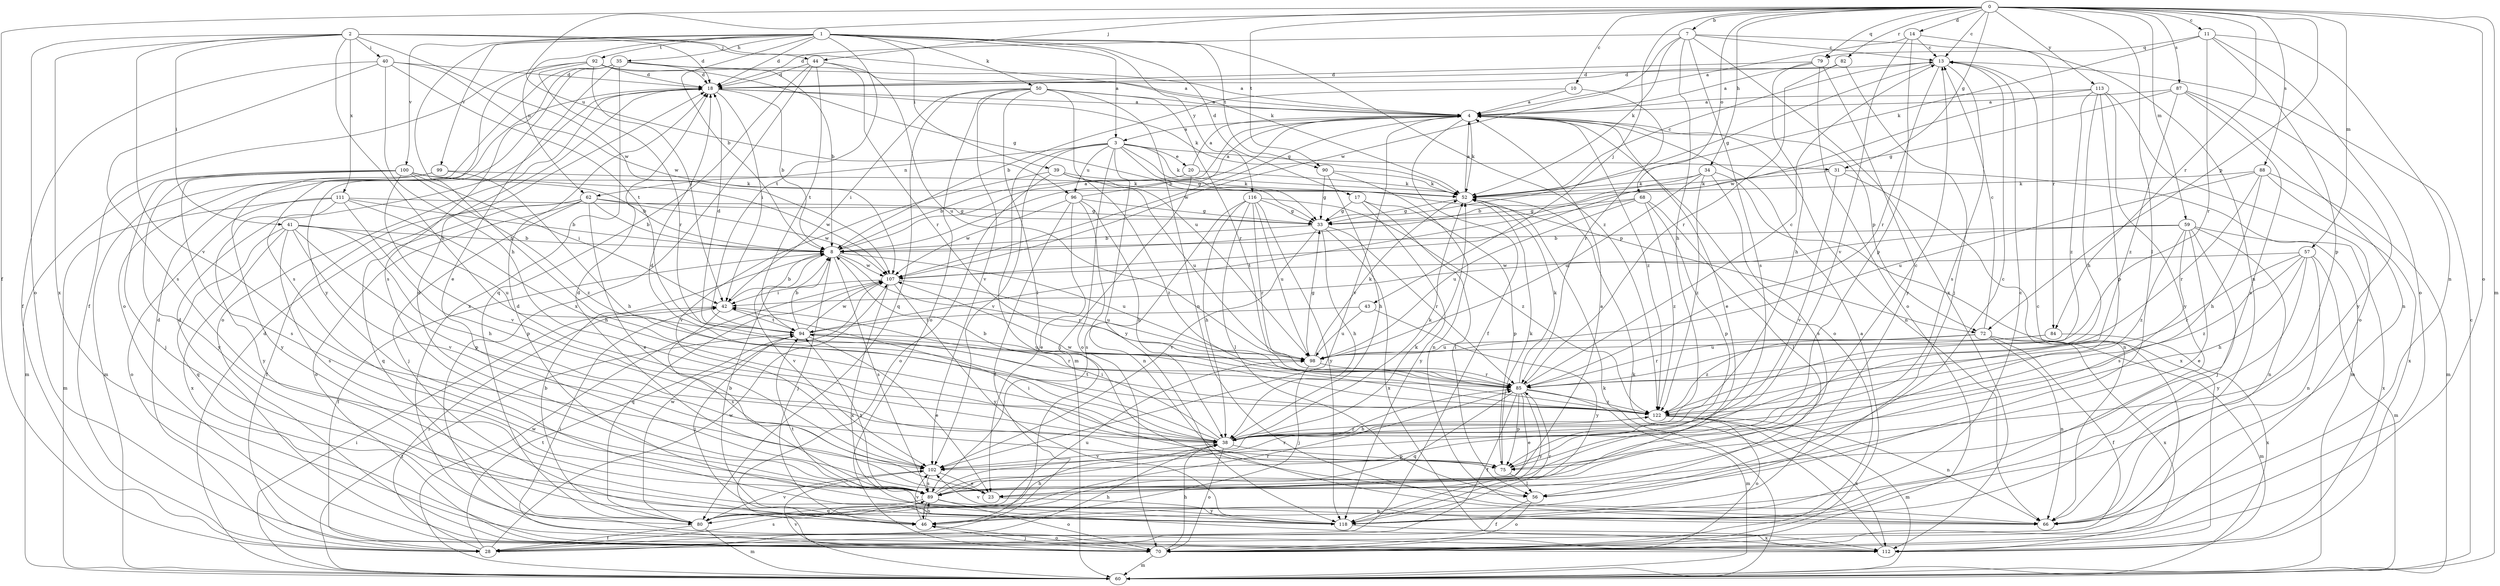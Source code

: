 strict digraph  {
0;
1;
2;
3;
4;
7;
8;
10;
11;
13;
14;
17;
18;
20;
23;
28;
31;
33;
34;
35;
38;
39;
40;
41;
42;
43;
44;
46;
50;
52;
56;
57;
59;
60;
62;
66;
68;
70;
72;
75;
79;
80;
82;
84;
85;
87;
88;
89;
90;
92;
94;
96;
98;
99;
100;
102;
107;
111;
112;
113;
116;
118;
122;
0 -> 7  [label=b];
0 -> 10  [label=c];
0 -> 11  [label=c];
0 -> 13  [label=c];
0 -> 14  [label=d];
0 -> 28  [label=f];
0 -> 31  [label=g];
0 -> 34  [label=h];
0 -> 43  [label=j];
0 -> 44  [label=j];
0 -> 56  [label=l];
0 -> 57  [label=m];
0 -> 59  [label=m];
0 -> 60  [label=m];
0 -> 68  [label=o];
0 -> 70  [label=o];
0 -> 72  [label=p];
0 -> 79  [label=q];
0 -> 82  [label=r];
0 -> 84  [label=r];
0 -> 87  [label=s];
0 -> 88  [label=s];
0 -> 90  [label=t];
0 -> 96  [label=u];
0 -> 113  [label=y];
1 -> 3  [label=a];
1 -> 8  [label=b];
1 -> 17  [label=d];
1 -> 18  [label=d];
1 -> 35  [label=h];
1 -> 38  [label=h];
1 -> 39  [label=i];
1 -> 50  [label=k];
1 -> 62  [label=n];
1 -> 90  [label=t];
1 -> 92  [label=t];
1 -> 94  [label=t];
1 -> 99  [label=v];
1 -> 100  [label=v];
1 -> 116  [label=y];
1 -> 122  [label=z];
2 -> 18  [label=d];
2 -> 38  [label=h];
2 -> 40  [label=i];
2 -> 41  [label=i];
2 -> 44  [label=j];
2 -> 52  [label=k];
2 -> 70  [label=o];
2 -> 102  [label=v];
2 -> 107  [label=w];
2 -> 111  [label=x];
2 -> 112  [label=x];
3 -> 20  [label=e];
3 -> 31  [label=g];
3 -> 33  [label=g];
3 -> 52  [label=k];
3 -> 60  [label=m];
3 -> 62  [label=n];
3 -> 70  [label=o];
3 -> 72  [label=p];
3 -> 96  [label=u];
3 -> 102  [label=v];
3 -> 118  [label=y];
4 -> 3  [label=a];
4 -> 8  [label=b];
4 -> 23  [label=e];
4 -> 28  [label=f];
4 -> 52  [label=k];
4 -> 66  [label=n];
4 -> 70  [label=o];
4 -> 72  [label=p];
4 -> 102  [label=v];
4 -> 107  [label=w];
4 -> 122  [label=z];
7 -> 13  [label=c];
7 -> 18  [label=d];
7 -> 38  [label=h];
7 -> 52  [label=k];
7 -> 84  [label=r];
7 -> 89  [label=s];
7 -> 107  [label=w];
7 -> 112  [label=x];
8 -> 4  [label=a];
8 -> 28  [label=f];
8 -> 46  [label=j];
8 -> 85  [label=r];
8 -> 89  [label=s];
8 -> 98  [label=u];
8 -> 102  [label=v];
8 -> 107  [label=w];
10 -> 4  [label=a];
10 -> 8  [label=b];
10 -> 85  [label=r];
11 -> 52  [label=k];
11 -> 66  [label=n];
11 -> 70  [label=o];
11 -> 75  [label=p];
11 -> 79  [label=q];
11 -> 85  [label=r];
13 -> 18  [label=d];
13 -> 33  [label=g];
13 -> 85  [label=r];
13 -> 89  [label=s];
14 -> 4  [label=a];
14 -> 13  [label=c];
14 -> 66  [label=n];
14 -> 75  [label=p];
14 -> 102  [label=v];
17 -> 33  [label=g];
17 -> 56  [label=l];
17 -> 75  [label=p];
17 -> 118  [label=y];
18 -> 4  [label=a];
18 -> 8  [label=b];
18 -> 42  [label=i];
18 -> 52  [label=k];
18 -> 70  [label=o];
20 -> 4  [label=a];
20 -> 8  [label=b];
20 -> 46  [label=j];
20 -> 52  [label=k];
23 -> 18  [label=d];
23 -> 118  [label=y];
28 -> 18  [label=d];
28 -> 38  [label=h];
28 -> 42  [label=i];
28 -> 89  [label=s];
28 -> 94  [label=t];
28 -> 107  [label=w];
31 -> 52  [label=k];
31 -> 60  [label=m];
31 -> 66  [label=n];
31 -> 102  [label=v];
33 -> 8  [label=b];
33 -> 38  [label=h];
33 -> 85  [label=r];
33 -> 102  [label=v];
33 -> 112  [label=x];
34 -> 8  [label=b];
34 -> 52  [label=k];
34 -> 89  [label=s];
34 -> 98  [label=u];
34 -> 112  [label=x];
34 -> 122  [label=z];
35 -> 4  [label=a];
35 -> 8  [label=b];
35 -> 18  [label=d];
35 -> 23  [label=e];
35 -> 70  [label=o];
35 -> 89  [label=s];
35 -> 112  [label=x];
35 -> 118  [label=y];
38 -> 18  [label=d];
38 -> 42  [label=i];
38 -> 52  [label=k];
38 -> 70  [label=o];
38 -> 75  [label=p];
38 -> 102  [label=v];
38 -> 122  [label=z];
39 -> 52  [label=k];
39 -> 70  [label=o];
39 -> 98  [label=u];
39 -> 102  [label=v];
39 -> 122  [label=z];
40 -> 18  [label=d];
40 -> 28  [label=f];
40 -> 38  [label=h];
40 -> 89  [label=s];
40 -> 94  [label=t];
40 -> 107  [label=w];
41 -> 8  [label=b];
41 -> 38  [label=h];
41 -> 75  [label=p];
41 -> 80  [label=q];
41 -> 89  [label=s];
41 -> 98  [label=u];
41 -> 102  [label=v];
41 -> 112  [label=x];
42 -> 8  [label=b];
42 -> 89  [label=s];
42 -> 94  [label=t];
43 -> 94  [label=t];
43 -> 98  [label=u];
43 -> 118  [label=y];
44 -> 18  [label=d];
44 -> 80  [label=q];
44 -> 85  [label=r];
44 -> 94  [label=t];
44 -> 98  [label=u];
44 -> 112  [label=x];
46 -> 8  [label=b];
46 -> 70  [label=o];
46 -> 89  [label=s];
46 -> 102  [label=v];
50 -> 4  [label=a];
50 -> 42  [label=i];
50 -> 56  [label=l];
50 -> 66  [label=n];
50 -> 70  [label=o];
50 -> 80  [label=q];
50 -> 85  [label=r];
50 -> 98  [label=u];
50 -> 102  [label=v];
52 -> 4  [label=a];
52 -> 13  [label=c];
52 -> 33  [label=g];
56 -> 13  [label=c];
56 -> 28  [label=f];
56 -> 70  [label=o];
57 -> 38  [label=h];
57 -> 60  [label=m];
57 -> 66  [label=n];
57 -> 85  [label=r];
57 -> 107  [label=w];
57 -> 118  [label=y];
57 -> 122  [label=z];
59 -> 8  [label=b];
59 -> 23  [label=e];
59 -> 42  [label=i];
59 -> 46  [label=j];
59 -> 66  [label=n];
59 -> 89  [label=s];
59 -> 112  [label=x];
59 -> 122  [label=z];
60 -> 13  [label=c];
60 -> 18  [label=d];
60 -> 42  [label=i];
60 -> 52  [label=k];
60 -> 94  [label=t];
60 -> 102  [label=v];
60 -> 107  [label=w];
62 -> 8  [label=b];
62 -> 23  [label=e];
62 -> 28  [label=f];
62 -> 33  [label=g];
62 -> 46  [label=j];
62 -> 70  [label=o];
62 -> 80  [label=q];
62 -> 107  [label=w];
66 -> 102  [label=v];
68 -> 33  [label=g];
68 -> 56  [label=l];
68 -> 75  [label=p];
68 -> 94  [label=t];
68 -> 98  [label=u];
68 -> 122  [label=z];
70 -> 4  [label=a];
70 -> 13  [label=c];
70 -> 18  [label=d];
70 -> 38  [label=h];
70 -> 42  [label=i];
70 -> 46  [label=j];
70 -> 60  [label=m];
72 -> 13  [label=c];
72 -> 28  [label=f];
72 -> 60  [label=m];
72 -> 66  [label=n];
72 -> 85  [label=r];
72 -> 98  [label=u];
72 -> 112  [label=x];
75 -> 13  [label=c];
75 -> 42  [label=i];
75 -> 52  [label=k];
75 -> 56  [label=l];
79 -> 4  [label=a];
79 -> 18  [label=d];
79 -> 38  [label=h];
79 -> 70  [label=o];
79 -> 118  [label=y];
80 -> 8  [label=b];
80 -> 28  [label=f];
80 -> 38  [label=h];
80 -> 60  [label=m];
80 -> 85  [label=r];
80 -> 98  [label=u];
80 -> 102  [label=v];
80 -> 107  [label=w];
82 -> 18  [label=d];
82 -> 46  [label=j];
82 -> 85  [label=r];
84 -> 98  [label=u];
84 -> 112  [label=x];
84 -> 122  [label=z];
85 -> 13  [label=c];
85 -> 23  [label=e];
85 -> 28  [label=f];
85 -> 52  [label=k];
85 -> 60  [label=m];
85 -> 75  [label=p];
85 -> 80  [label=q];
85 -> 118  [label=y];
85 -> 122  [label=z];
87 -> 4  [label=a];
87 -> 33  [label=g];
87 -> 66  [label=n];
87 -> 89  [label=s];
87 -> 118  [label=y];
87 -> 122  [label=z];
88 -> 38  [label=h];
88 -> 52  [label=k];
88 -> 60  [label=m];
88 -> 85  [label=r];
88 -> 98  [label=u];
88 -> 112  [label=x];
89 -> 4  [label=a];
89 -> 18  [label=d];
89 -> 46  [label=j];
89 -> 52  [label=k];
89 -> 66  [label=n];
89 -> 70  [label=o];
89 -> 80  [label=q];
89 -> 85  [label=r];
89 -> 94  [label=t];
90 -> 33  [label=g];
90 -> 38  [label=h];
90 -> 52  [label=k];
90 -> 66  [label=n];
92 -> 4  [label=a];
92 -> 18  [label=d];
92 -> 28  [label=f];
92 -> 33  [label=g];
92 -> 42  [label=i];
92 -> 85  [label=r];
92 -> 89  [label=s];
94 -> 8  [label=b];
94 -> 18  [label=d];
94 -> 23  [label=e];
94 -> 46  [label=j];
94 -> 85  [label=r];
94 -> 98  [label=u];
94 -> 107  [label=w];
96 -> 4  [label=a];
96 -> 23  [label=e];
96 -> 28  [label=f];
96 -> 33  [label=g];
96 -> 38  [label=h];
96 -> 66  [label=n];
96 -> 107  [label=w];
98 -> 33  [label=g];
98 -> 46  [label=j];
98 -> 52  [label=k];
98 -> 85  [label=r];
99 -> 38  [label=h];
99 -> 52  [label=k];
99 -> 60  [label=m];
99 -> 118  [label=y];
100 -> 8  [label=b];
100 -> 42  [label=i];
100 -> 46  [label=j];
100 -> 52  [label=k];
100 -> 60  [label=m];
100 -> 89  [label=s];
100 -> 102  [label=v];
100 -> 107  [label=w];
100 -> 118  [label=y];
100 -> 122  [label=z];
102 -> 23  [label=e];
102 -> 89  [label=s];
107 -> 42  [label=i];
107 -> 80  [label=q];
107 -> 98  [label=u];
107 -> 112  [label=x];
107 -> 118  [label=y];
111 -> 8  [label=b];
111 -> 33  [label=g];
111 -> 38  [label=h];
111 -> 60  [label=m];
111 -> 70  [label=o];
111 -> 75  [label=p];
111 -> 118  [label=y];
112 -> 52  [label=k];
113 -> 4  [label=a];
113 -> 38  [label=h];
113 -> 70  [label=o];
113 -> 75  [label=p];
113 -> 107  [label=w];
113 -> 118  [label=y];
113 -> 122  [label=z];
116 -> 33  [label=g];
116 -> 38  [label=h];
116 -> 56  [label=l];
116 -> 85  [label=r];
116 -> 89  [label=s];
116 -> 98  [label=u];
116 -> 118  [label=y];
116 -> 122  [label=z];
118 -> 13  [label=c];
118 -> 18  [label=d];
118 -> 85  [label=r];
118 -> 94  [label=t];
118 -> 112  [label=x];
122 -> 8  [label=b];
122 -> 38  [label=h];
122 -> 60  [label=m];
122 -> 66  [label=n];
122 -> 70  [label=o];
122 -> 94  [label=t];
122 -> 107  [label=w];
122 -> 112  [label=x];
}
